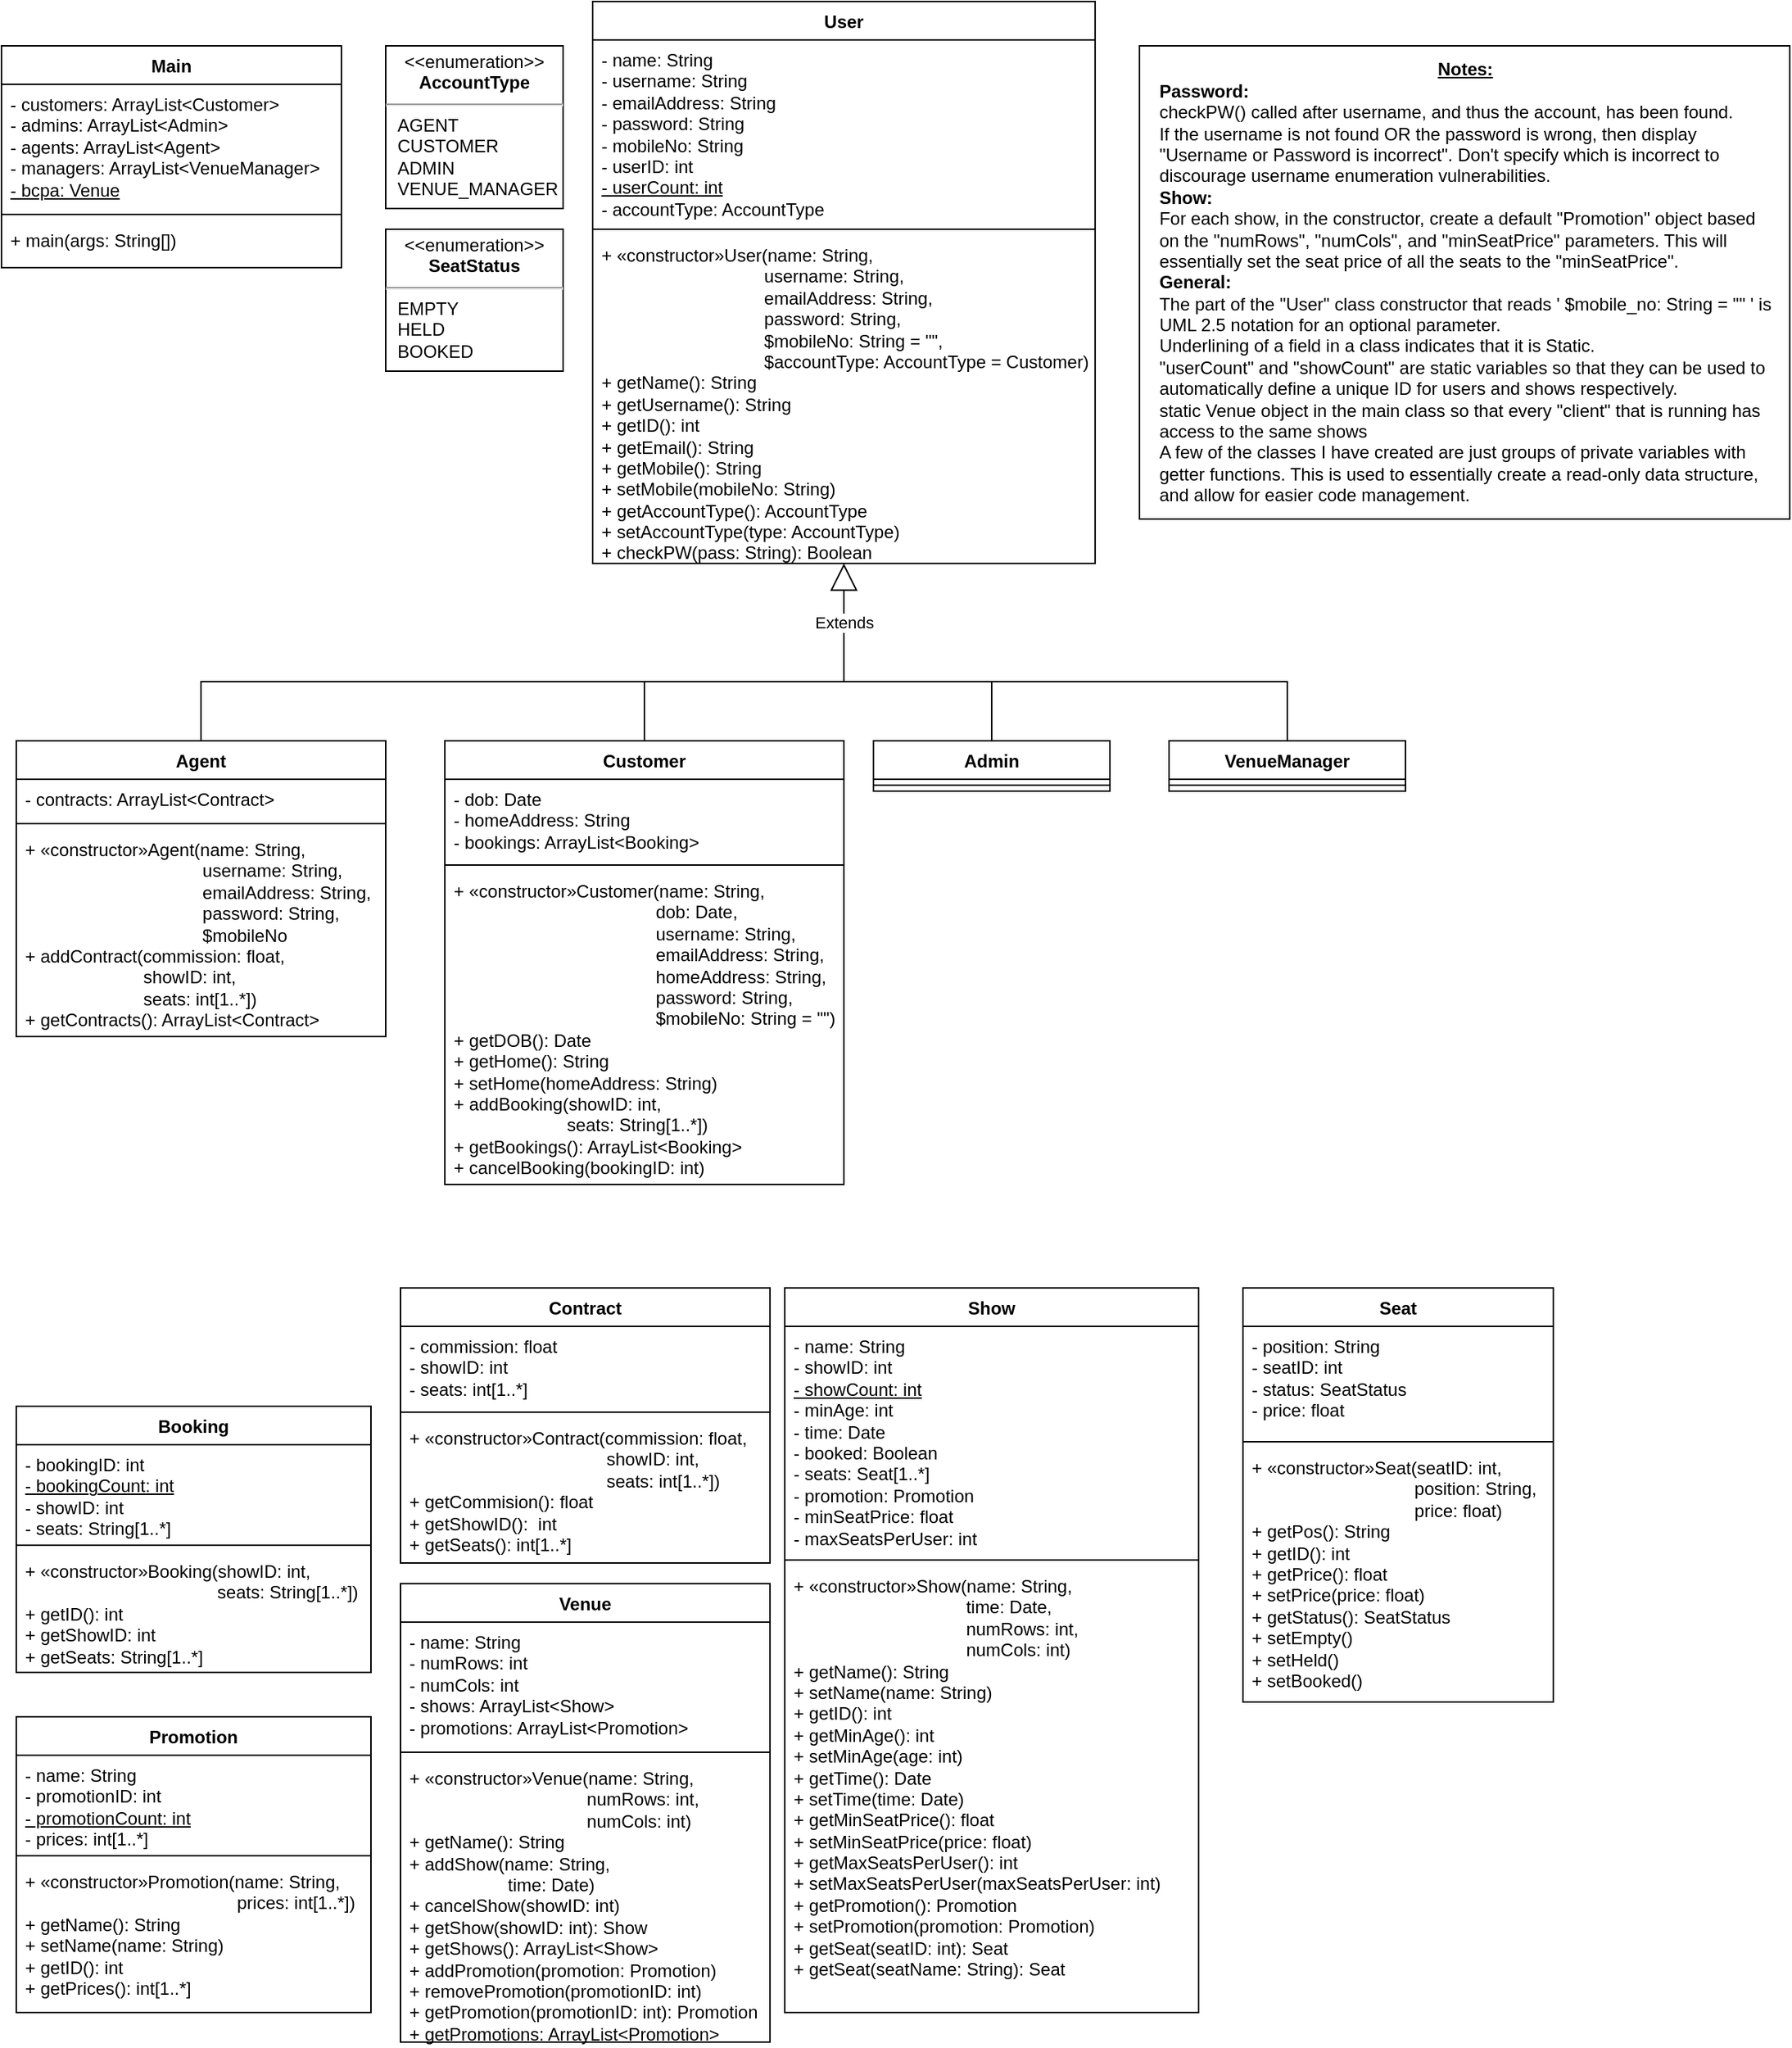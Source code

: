 <mxfile version="24.2.2" type="device">
  <diagram name="Page-1" id="vMG-8_f5SoHyk3n7x-Ue">
    <mxGraphModel dx="3331" dy="924" grid="1" gridSize="10" guides="1" tooltips="1" connect="1" arrows="1" fold="1" page="1" pageScale="1" pageWidth="1169" pageHeight="827" math="0" shadow="0">
      <root>
        <mxCell id="0" />
        <mxCell id="1" parent="0" />
        <mxCell id="TtqlCVlRjvVufwAcV8W3-7" style="edgeStyle=orthogonalEdgeStyle;rounded=0;orthogonalLoop=1;jettySize=auto;html=1;exitX=0.5;exitY=0;exitDx=0;exitDy=0;endArrow=none;endFill=0;" parent="1" source="IAuw8gK-_1GHtTVe6Ft0-46" edge="1">
          <mxGeometry relative="1" as="geometry">
            <mxPoint x="510" y="480" as="targetPoint" />
            <Array as="points">
              <mxPoint x="75" y="500" />
              <mxPoint x="510" y="500" />
            </Array>
          </mxGeometry>
        </mxCell>
        <mxCell id="IAuw8gK-_1GHtTVe6Ft0-46" value="Agent" style="swimlane;fontStyle=1;align=center;verticalAlign=top;childLayout=stackLayout;horizontal=1;startSize=26;horizontalStack=0;resizeParent=1;resizeParentMax=0;resizeLast=0;collapsible=1;marginBottom=0;whiteSpace=wrap;html=1;" parent="1" vertex="1">
          <mxGeometry x="-50" y="540" width="250" height="200" as="geometry" />
        </mxCell>
        <mxCell id="IAuw8gK-_1GHtTVe6Ft0-47" value="- contracts: ArrayList&amp;lt;Contract&amp;gt;" style="text;strokeColor=none;fillColor=none;align=left;verticalAlign=top;spacingLeft=4;spacingRight=4;overflow=hidden;rotatable=0;points=[[0,0.5],[1,0.5]];portConstraint=eastwest;whiteSpace=wrap;html=1;" parent="IAuw8gK-_1GHtTVe6Ft0-46" vertex="1">
          <mxGeometry y="26" width="250" height="26" as="geometry" />
        </mxCell>
        <mxCell id="IAuw8gK-_1GHtTVe6Ft0-48" value="" style="line;strokeWidth=1;fillColor=none;align=left;verticalAlign=middle;spacingTop=-1;spacingLeft=3;spacingRight=3;rotatable=0;labelPosition=right;points=[];portConstraint=eastwest;strokeColor=inherit;" parent="IAuw8gK-_1GHtTVe6Ft0-46" vertex="1">
          <mxGeometry y="52" width="250" height="8" as="geometry" />
        </mxCell>
        <mxCell id="IAuw8gK-_1GHtTVe6Ft0-49" value="&lt;div&gt;+&amp;nbsp;&lt;span style=&quot;text-align: center; text-wrap: nowrap; background-color: initial;&quot;&gt;«constructor»Agent(name: String,&lt;/span&gt;&lt;/div&gt;&lt;div&gt;&lt;span style=&quot;text-align: center; text-wrap: nowrap; background-color: initial;&quot;&gt;&lt;span style=&quot;white-space: pre;&quot;&gt;&#x9;&lt;/span&gt;&lt;span style=&quot;white-space: pre;&quot;&gt;&#x9;&lt;/span&gt;&lt;span style=&quot;white-space: pre;&quot;&gt;&#x9;&lt;/span&gt;&lt;span style=&quot;white-space: pre;&quot;&gt;&#x9;&lt;/span&gt;&amp;nbsp; &amp;nbsp; username: String,&lt;br&gt;&lt;/span&gt;&lt;/div&gt;&lt;div&gt;&lt;span style=&quot;white-space: pre;&quot;&gt;&#x9;&lt;/span&gt;&lt;span style=&quot;white-space: pre;&quot;&gt;&#x9;&lt;/span&gt;&lt;span style=&quot;white-space: pre;&quot;&gt;&#x9;&lt;/span&gt;&lt;span style=&quot;white-space: pre;&quot;&gt;&#x9;&lt;/span&gt;&amp;nbsp; &amp;nbsp; emailAddress: String,&lt;br&gt;&lt;/div&gt;&lt;div&gt;&lt;span style=&quot;white-space: pre;&quot;&gt;&#x9;&lt;/span&gt;&lt;span style=&quot;white-space: pre;&quot;&gt;&#x9;&lt;/span&gt;&lt;span style=&quot;white-space: pre;&quot;&gt;&#x9;&lt;/span&gt;&lt;span style=&quot;white-space: pre;&quot;&gt;&#x9;&lt;/span&gt;&amp;nbsp; &amp;nbsp; password: String,&lt;br&gt;&lt;/div&gt;&lt;div&gt;&lt;span style=&quot;white-space: pre;&quot;&gt;&#x9;&lt;/span&gt;&lt;span style=&quot;white-space: pre;&quot;&gt;&#x9;&lt;/span&gt;&lt;span style=&quot;white-space: pre;&quot;&gt;&#x9;&lt;/span&gt;&lt;span style=&quot;white-space: pre;&quot;&gt;&#x9;&lt;/span&gt;&amp;nbsp; &amp;nbsp; $mobileNo&lt;br&gt;&lt;/div&gt;+ addContract(commission: float,&lt;div&gt;&lt;span style=&quot;white-space: pre;&quot;&gt;&#x9;&lt;/span&gt;&lt;span style=&quot;white-space: pre;&quot;&gt;&#x9;&lt;/span&gt;&lt;span style=&quot;white-space: pre;&quot;&gt;&#x9;&lt;/span&gt;showID: int,&lt;/div&gt;&lt;div&gt;&lt;span style=&quot;white-space: pre;&quot;&gt;&#x9;&lt;/span&gt;&lt;span style=&quot;white-space: pre;&quot;&gt;&#x9;&lt;/span&gt;&lt;span style=&quot;white-space: pre;&quot;&gt;&#x9;&lt;/span&gt;seats: int[1..*])&lt;/div&gt;&lt;div&gt;+ getContracts(): ArrayList&amp;lt;Contract&amp;gt;&lt;/div&gt;" style="text;strokeColor=none;fillColor=none;align=left;verticalAlign=top;spacingLeft=4;spacingRight=4;overflow=hidden;rotatable=0;points=[[0,0.5],[1,0.5]];portConstraint=eastwest;whiteSpace=wrap;html=1;" parent="IAuw8gK-_1GHtTVe6Ft0-46" vertex="1">
          <mxGeometry y="60" width="250" height="140" as="geometry" />
        </mxCell>
        <mxCell id="IAuw8gK-_1GHtTVe6Ft0-50" value="User" style="swimlane;fontStyle=1;align=center;verticalAlign=top;childLayout=stackLayout;horizontal=1;startSize=26;horizontalStack=0;resizeParent=1;resizeParentMax=0;resizeLast=0;collapsible=1;marginBottom=0;whiteSpace=wrap;html=1;" parent="1" vertex="1">
          <mxGeometry x="340" y="40" width="340" height="380" as="geometry">
            <mxRectangle x="280" y="20" width="70" height="30" as="alternateBounds" />
          </mxGeometry>
        </mxCell>
        <mxCell id="IAuw8gK-_1GHtTVe6Ft0-51" value="&lt;div&gt;- name: String&lt;/div&gt;&lt;div&gt;&lt;span style=&quot;background-color: initial;&quot;&gt;- username: String&lt;/span&gt;&lt;br&gt;&lt;/div&gt;&lt;div&gt;- emailAddress: String&lt;/div&gt;&lt;div&gt;&lt;span style=&quot;background-color: initial;&quot;&gt;- password: String&lt;/span&gt;&lt;br&gt;&lt;/div&gt;&lt;div&gt;- mobileNo: String&lt;/div&gt;&lt;div&gt;- userID: int&lt;/div&gt;&lt;div&gt;&lt;u&gt;- userCount: int&lt;/u&gt;&lt;/div&gt;&lt;div&gt;- accountType: AccountType&lt;/div&gt;" style="text;strokeColor=none;fillColor=none;align=left;verticalAlign=top;spacingLeft=4;spacingRight=4;overflow=hidden;rotatable=0;points=[[0,0.5],[1,0.5]];portConstraint=eastwest;whiteSpace=wrap;html=1;" parent="IAuw8gK-_1GHtTVe6Ft0-50" vertex="1">
          <mxGeometry y="26" width="340" height="124" as="geometry" />
        </mxCell>
        <mxCell id="IAuw8gK-_1GHtTVe6Ft0-52" value="" style="line;strokeWidth=1;fillColor=none;align=left;verticalAlign=middle;spacingTop=-1;spacingLeft=3;spacingRight=3;rotatable=0;labelPosition=right;points=[];portConstraint=eastwest;strokeColor=inherit;" parent="IAuw8gK-_1GHtTVe6Ft0-50" vertex="1">
          <mxGeometry y="150" width="340" height="8" as="geometry" />
        </mxCell>
        <mxCell id="IAuw8gK-_1GHtTVe6Ft0-53" value="&lt;div&gt;&lt;span style=&quot;text-align: center; text-wrap: nowrap;&quot;&gt;+ «constructor»User(name: String,&lt;/span&gt;&lt;/div&gt;&lt;div&gt;&lt;span style=&quot;text-align: center; text-wrap: nowrap;&quot;&gt;&lt;span style=&quot;white-space: pre;&quot;&gt;&#x9;&lt;/span&gt;&lt;span style=&quot;white-space: pre;&quot;&gt;&#x9;&lt;/span&gt;&lt;span style=&quot;white-space: pre;&quot;&gt;&#x9;&lt;/span&gt;&lt;span style=&quot;white-space: pre;&quot;&gt;&#x9;&lt;/span&gt;&amp;nbsp;username: String,&amp;nbsp;&lt;/span&gt;&lt;/div&gt;&lt;div&gt;&lt;span style=&quot;text-align: center; text-wrap: nowrap;&quot;&gt;&lt;span style=&quot;white-space: pre;&quot;&gt;&#x9;&lt;/span&gt;&lt;span style=&quot;white-space: pre;&quot;&gt;&#x9;&lt;/span&gt;&lt;span style=&quot;white-space: pre;&quot;&gt;&#x9;&lt;/span&gt;&lt;span style=&quot;white-space: pre;&quot;&gt;&#x9;&lt;/span&gt;&amp;nbsp;emailAddress: String,&amp;nbsp;&lt;/span&gt;&lt;/div&gt;&lt;div&gt;&lt;span style=&quot;text-align: center; text-wrap: nowrap;&quot;&gt;&lt;span style=&quot;white-space: pre;&quot;&gt;&#x9;&lt;/span&gt;&lt;span style=&quot;white-space: pre;&quot;&gt;&#x9;&lt;/span&gt;&lt;span style=&quot;white-space: pre;&quot;&gt;&#x9;&lt;/span&gt;&lt;span style=&quot;white-space: pre;&quot;&gt;&#x9;&lt;/span&gt;&amp;nbsp;password: String,&amp;nbsp;&lt;/span&gt;&lt;/div&gt;&lt;div&gt;&lt;span style=&quot;text-align: center; text-wrap: nowrap;&quot;&gt;&lt;span style=&quot;white-space: pre;&quot;&gt;&#x9;&lt;/span&gt;&lt;span style=&quot;white-space: pre;&quot;&gt;&#x9;&lt;/span&gt;&lt;span style=&quot;white-space: pre;&quot;&gt;&#x9;&lt;/span&gt;&lt;span style=&quot;white-space: pre;&quot;&gt;&#x9;&lt;/span&gt;&amp;nbsp;$mobileNo: String = &quot;&quot;,&lt;/span&gt;&lt;/div&gt;&lt;div&gt;&lt;span style=&quot;text-align: center; text-wrap: nowrap;&quot;&gt;&lt;span style=&quot;white-space: pre;&quot;&gt;&#x9;&lt;/span&gt;&lt;span style=&quot;white-space: pre;&quot;&gt;&#x9;&lt;/span&gt;&lt;span style=&quot;white-space: pre;&quot;&gt;&#x9;&lt;/span&gt;&lt;span style=&quot;white-space: pre;&quot;&gt;&#x9;&lt;/span&gt;&amp;nbsp;$accountType: AccountType = Customer)&lt;/span&gt;&lt;br&gt;&lt;/div&gt;&lt;div&gt;+ getName(): String&lt;/div&gt;+ getUsername(): String&lt;div&gt;+ getID(): int&lt;/div&gt;&lt;div&gt;+ getEmail(): String&lt;/div&gt;&lt;div&gt;+ getMobile(): String&lt;/div&gt;&lt;div&gt;+ setMobile(mobileNo: String)&lt;/div&gt;&lt;div&gt;+ getAccountType(): AccountType&lt;/div&gt;&lt;div&gt;+ setAccountType(type: AccountType)&lt;/div&gt;&lt;div&gt;+ checkPW(pass: String): Boolean&lt;/div&gt;" style="text;strokeColor=none;fillColor=none;align=left;verticalAlign=top;spacingLeft=4;spacingRight=4;overflow=hidden;rotatable=0;points=[[0,0.5],[1,0.5]];portConstraint=eastwest;whiteSpace=wrap;html=1;" parent="IAuw8gK-_1GHtTVe6Ft0-50" vertex="1">
          <mxGeometry y="158" width="340" height="222" as="geometry" />
        </mxCell>
        <mxCell id="TtqlCVlRjvVufwAcV8W3-8" style="edgeStyle=orthogonalEdgeStyle;rounded=0;orthogonalLoop=1;jettySize=auto;html=1;endArrow=none;endFill=0;exitX=0.5;exitY=0;exitDx=0;exitDy=0;" parent="1" source="IAuw8gK-_1GHtTVe6Ft0-54" edge="1">
          <mxGeometry relative="1" as="geometry">
            <mxPoint x="510" y="480" as="targetPoint" />
            <mxPoint x="410.034" y="530" as="sourcePoint" />
            <Array as="points">
              <mxPoint x="375" y="500" />
              <mxPoint x="510" y="500" />
            </Array>
          </mxGeometry>
        </mxCell>
        <mxCell id="IAuw8gK-_1GHtTVe6Ft0-54" value="Customer" style="swimlane;fontStyle=1;align=center;verticalAlign=top;childLayout=stackLayout;horizontal=1;startSize=26;horizontalStack=0;resizeParent=1;resizeParentMax=0;resizeLast=0;collapsible=1;marginBottom=0;whiteSpace=wrap;html=1;" parent="1" vertex="1">
          <mxGeometry x="240" y="540" width="270" height="300" as="geometry" />
        </mxCell>
        <mxCell id="IAuw8gK-_1GHtTVe6Ft0-55" value="&lt;div&gt;- dob: Date&lt;/div&gt;&lt;div&gt;&lt;div&gt;- homeAddress: String&lt;/div&gt;&lt;/div&gt;&lt;div&gt;- bookings: ArrayList&amp;lt;Booking&amp;gt;&lt;/div&gt;" style="text;strokeColor=none;fillColor=none;align=left;verticalAlign=top;spacingLeft=4;spacingRight=4;overflow=hidden;rotatable=0;points=[[0,0.5],[1,0.5]];portConstraint=eastwest;whiteSpace=wrap;html=1;" parent="IAuw8gK-_1GHtTVe6Ft0-54" vertex="1">
          <mxGeometry y="26" width="270" height="54" as="geometry" />
        </mxCell>
        <mxCell id="IAuw8gK-_1GHtTVe6Ft0-56" value="" style="line;strokeWidth=1;fillColor=none;align=left;verticalAlign=middle;spacingTop=-1;spacingLeft=3;spacingRight=3;rotatable=0;labelPosition=right;points=[];portConstraint=eastwest;strokeColor=inherit;" parent="IAuw8gK-_1GHtTVe6Ft0-54" vertex="1">
          <mxGeometry y="80" width="270" height="8" as="geometry" />
        </mxCell>
        <mxCell id="IAuw8gK-_1GHtTVe6Ft0-57" value="&lt;div&gt;&lt;span style=&quot;text-align: center; text-wrap: nowrap;&quot;&gt;+ «constructor»Customer(name: String,&amp;nbsp;&lt;/span&gt;&lt;/div&gt;&lt;div&gt;&lt;span style=&quot;text-align: center; text-wrap: nowrap;&quot;&gt;&lt;span style=&quot;white-space-collapse: preserve;&quot;&gt;&#x9;&lt;/span&gt;&lt;span style=&quot;white-space-collapse: preserve;&quot;&gt;&#x9;&lt;/span&gt;&lt;span style=&quot;white-space-collapse: preserve;&quot;&gt;&#x9;&lt;/span&gt;&lt;span style=&quot;white-space-collapse: preserve;&quot;&gt;&#x9;&lt;/span&gt;&amp;nbsp;&lt;span style=&quot;white-space: pre;&quot;&gt;&#x9;&lt;/span&gt;&amp;nbsp;dob: Date,&amp;nbsp;&lt;/span&gt;&lt;/div&gt;&lt;div&gt;&lt;span style=&quot;text-align: center; text-wrap: nowrap;&quot;&gt;&lt;span style=&quot;white-space-collapse: preserve;&quot;&gt;&#x9;&lt;/span&gt;&lt;span style=&quot;white-space-collapse: preserve;&quot;&gt;&#x9;&lt;/span&gt;&lt;span style=&quot;white-space-collapse: preserve;&quot;&gt;&#x9;&lt;/span&gt;&lt;span style=&quot;white-space-collapse: preserve;&quot;&gt;&#x9;&lt;/span&gt;&amp;nbsp;&lt;span style=&quot;white-space: pre;&quot;&gt;&#x9;&lt;/span&gt;&amp;nbsp;username: String,&amp;nbsp;&lt;/span&gt;&lt;/div&gt;&lt;div&gt;&lt;span style=&quot;text-align: center; text-wrap: nowrap;&quot;&gt;&lt;span style=&quot;white-space-collapse: preserve;&quot;&gt;&#x9;&lt;/span&gt;&lt;span style=&quot;white-space-collapse: preserve;&quot;&gt;&#x9;&lt;/span&gt;&lt;span style=&quot;white-space-collapse: preserve;&quot;&gt;&#x9;&lt;/span&gt;&lt;span style=&quot;white-space-collapse: preserve;&quot;&gt;&#x9;&lt;/span&gt;&amp;nbsp;&lt;span style=&quot;white-space: pre;&quot;&gt;&#x9;&lt;/span&gt;&amp;nbsp;emailAddress: String,&amp;nbsp;&lt;/span&gt;&lt;/div&gt;&lt;div&gt;&lt;span style=&quot;text-align: center; text-wrap: nowrap;&quot;&gt;&lt;span style=&quot;white-space: pre;&quot;&gt;&#x9;&lt;/span&gt;&lt;span style=&quot;white-space: pre;&quot;&gt;&#x9;&lt;/span&gt;&lt;span style=&quot;white-space: pre;&quot;&gt;&#x9;&lt;/span&gt;&lt;span style=&quot;white-space: pre;&quot;&gt;&#x9;&lt;/span&gt;&amp;nbsp;&lt;span style=&quot;white-space: pre;&quot;&gt;&#x9;&lt;/span&gt;&amp;nbsp;homeAddress: String,&lt;br&gt;&lt;/span&gt;&lt;/div&gt;&lt;div&gt;&lt;span style=&quot;text-align: center; text-wrap: nowrap;&quot;&gt;&lt;span style=&quot;white-space-collapse: preserve;&quot;&gt;&#x9;&lt;/span&gt;&lt;span style=&quot;white-space-collapse: preserve;&quot;&gt;&#x9;&lt;/span&gt;&lt;span style=&quot;white-space-collapse: preserve;&quot;&gt;&#x9;&lt;/span&gt;&lt;span style=&quot;white-space-collapse: preserve;&quot;&gt;&#x9;&lt;/span&gt;&amp;nbsp;&lt;span style=&quot;white-space: pre;&quot;&gt;&#x9;&lt;/span&gt;&amp;nbsp;password: String,&amp;nbsp;&lt;/span&gt;&lt;/div&gt;&lt;div&gt;&lt;span style=&quot;text-align: center; text-wrap: nowrap;&quot;&gt;&lt;span style=&quot;white-space-collapse: preserve;&quot;&gt;&#x9;&lt;/span&gt;&lt;span style=&quot;white-space-collapse: preserve;&quot;&gt;&#x9;&lt;/span&gt;&lt;span style=&quot;white-space-collapse: preserve;&quot;&gt;&#x9;&lt;/span&gt;&lt;span style=&quot;white-space-collapse: preserve;&quot;&gt;&#x9;&lt;/span&gt;&amp;nbsp;&lt;span style=&quot;white-space: pre;&quot;&gt;&#x9;&lt;/span&gt;&amp;nbsp;$mobileNo: String = &quot;&quot;)&lt;/span&gt;&lt;/div&gt;&lt;div&gt;+ getDOB(): Date&lt;span style=&quot;text-align: center; text-wrap: nowrap;&quot;&gt;&lt;br&gt;&lt;/span&gt;&lt;/div&gt;&lt;div&gt;+ getHome(): String&lt;/div&gt;&lt;div&gt;+ setHome(homeAddress: String)&lt;/div&gt;&lt;div&gt;+ addBooking(showID: int,&lt;/div&gt;&lt;div&gt;&lt;span style=&quot;white-space: pre;&quot;&gt;&#x9;&lt;/span&gt;&lt;span style=&quot;white-space: pre;&quot;&gt;&#x9;&lt;/span&gt;&amp;nbsp; &amp;nbsp; &amp;nbsp; &amp;nbsp;seats: String[1..*])&lt;/div&gt;&lt;div&gt;+ getBookings(): ArrayList&amp;lt;Booking&amp;gt;&lt;/div&gt;&lt;div&gt;+ cancelBooking(bookingID: int)&lt;/div&gt;" style="text;strokeColor=none;fillColor=none;align=left;verticalAlign=top;spacingLeft=4;spacingRight=4;overflow=hidden;rotatable=0;points=[[0,0.5],[1,0.5]];portConstraint=eastwest;whiteSpace=wrap;html=1;" parent="IAuw8gK-_1GHtTVe6Ft0-54" vertex="1">
          <mxGeometry y="88" width="270" height="212" as="geometry" />
        </mxCell>
        <mxCell id="IAuw8gK-_1GHtTVe6Ft0-58" value="Admin" style="swimlane;fontStyle=1;align=center;verticalAlign=top;childLayout=stackLayout;horizontal=1;startSize=26;horizontalStack=0;resizeParent=1;resizeParentMax=0;resizeLast=0;collapsible=1;marginBottom=0;whiteSpace=wrap;html=1;" parent="1" vertex="1">
          <mxGeometry x="530" y="540" width="160" height="34" as="geometry" />
        </mxCell>
        <mxCell id="IAuw8gK-_1GHtTVe6Ft0-60" value="" style="line;strokeWidth=1;fillColor=none;align=left;verticalAlign=middle;spacingTop=-1;spacingLeft=3;spacingRight=3;rotatable=0;labelPosition=right;points=[];portConstraint=eastwest;strokeColor=inherit;" parent="IAuw8gK-_1GHtTVe6Ft0-58" vertex="1">
          <mxGeometry y="26" width="160" height="8" as="geometry" />
        </mxCell>
        <mxCell id="IAuw8gK-_1GHtTVe6Ft0-66" value="Seat" style="swimlane;fontStyle=1;align=center;verticalAlign=top;childLayout=stackLayout;horizontal=1;startSize=26;horizontalStack=0;resizeParent=1;resizeParentMax=0;resizeLast=0;collapsible=1;marginBottom=0;whiteSpace=wrap;html=1;" parent="1" vertex="1">
          <mxGeometry x="780" y="910" width="210" height="280" as="geometry" />
        </mxCell>
        <mxCell id="IAuw8gK-_1GHtTVe6Ft0-67" value="- position: String&lt;div&gt;- seatID: int&lt;br&gt;&lt;div&gt;- status: SeatStatus&lt;/div&gt;&lt;div&gt;- price: float&lt;/div&gt;&lt;/div&gt;" style="text;strokeColor=none;fillColor=none;align=left;verticalAlign=top;spacingLeft=4;spacingRight=4;overflow=hidden;rotatable=0;points=[[0,0.5],[1,0.5]];portConstraint=eastwest;whiteSpace=wrap;html=1;" parent="IAuw8gK-_1GHtTVe6Ft0-66" vertex="1">
          <mxGeometry y="26" width="210" height="74" as="geometry" />
        </mxCell>
        <mxCell id="IAuw8gK-_1GHtTVe6Ft0-68" value="" style="line;strokeWidth=1;fillColor=none;align=left;verticalAlign=middle;spacingTop=-1;spacingLeft=3;spacingRight=3;rotatable=0;labelPosition=right;points=[];portConstraint=eastwest;strokeColor=inherit;" parent="IAuw8gK-_1GHtTVe6Ft0-66" vertex="1">
          <mxGeometry y="100" width="210" height="8" as="geometry" />
        </mxCell>
        <mxCell id="IAuw8gK-_1GHtTVe6Ft0-69" value="&lt;div&gt;+&amp;nbsp;&lt;span style=&quot;text-align: center; text-wrap: nowrap; background-color: initial;&quot;&gt;«constructor»Seat(seatID: int,&lt;/span&gt;&lt;/div&gt;&lt;div&gt;&lt;span style=&quot;text-align: center; text-wrap: nowrap; background-color: initial;&quot;&gt;&lt;span style=&quot;white-space: pre;&quot;&gt;&#x9;&lt;/span&gt;&lt;span style=&quot;white-space: pre;&quot;&gt;&#x9;&lt;/span&gt;&lt;span style=&quot;white-space: pre;&quot;&gt;&#x9;&lt;/span&gt;&lt;span style=&quot;white-space: pre;&quot;&gt;&#x9;&lt;/span&gt;&amp;nbsp;position: String,&lt;/span&gt;&lt;/div&gt;&lt;div&gt;&lt;span style=&quot;text-align: center; text-wrap: nowrap; background-color: initial;&quot;&gt;&lt;span style=&quot;white-space: pre;&quot;&gt;&#x9;&lt;/span&gt;&lt;span style=&quot;white-space: pre;&quot;&gt;&#x9;&lt;/span&gt;&lt;span style=&quot;white-space: pre;&quot;&gt;&#x9;&lt;/span&gt;&lt;span style=&quot;white-space: pre;&quot;&gt;&#x9;&lt;/span&gt;&amp;nbsp;price: float)&lt;br&gt;&lt;/span&gt;&lt;/div&gt;&lt;div&gt;+ getPos(): String&lt;/div&gt;&lt;div&gt;+ getID(): int&lt;/div&gt;+ getPrice(): float&lt;div&gt;+ setPrice(price: float)&lt;/div&gt;&lt;div&gt;+ getStatus(): SeatStatus&lt;/div&gt;&lt;div&gt;&lt;span style=&quot;background-color: initial;&quot;&gt;+ setEmpty()&lt;/span&gt;&lt;/div&gt;&lt;div&gt;+ setHeld()&lt;/div&gt;&lt;div&gt;+ setBooked()&lt;br&gt;&lt;/div&gt;" style="text;strokeColor=none;fillColor=none;align=left;verticalAlign=top;spacingLeft=4;spacingRight=4;overflow=hidden;rotatable=0;points=[[0,0.5],[1,0.5]];portConstraint=eastwest;whiteSpace=wrap;html=1;" parent="IAuw8gK-_1GHtTVe6Ft0-66" vertex="1">
          <mxGeometry y="108" width="210" height="172" as="geometry" />
        </mxCell>
        <mxCell id="IAuw8gK-_1GHtTVe6Ft0-75" value="Show" style="swimlane;fontStyle=1;align=center;verticalAlign=top;childLayout=stackLayout;horizontal=1;startSize=26;horizontalStack=0;resizeParent=1;resizeParentMax=0;resizeLast=0;collapsible=1;marginBottom=0;whiteSpace=wrap;html=1;" parent="1" vertex="1">
          <mxGeometry x="470" y="910" width="280" height="490" as="geometry">
            <mxRectangle x="840" y="370" width="70" height="30" as="alternateBounds" />
          </mxGeometry>
        </mxCell>
        <mxCell id="IAuw8gK-_1GHtTVe6Ft0-76" value="&lt;div&gt;&lt;span style=&quot;background-color: initial;&quot;&gt;- name: String&lt;/span&gt;&lt;/div&gt;&lt;div&gt;&lt;span style=&quot;background-color: initial;&quot;&gt;- showID: int&lt;/span&gt;&lt;/div&gt;&lt;div&gt;&lt;span style=&quot;background-color: initial;&quot;&gt;&lt;u&gt;- showCount: int&lt;/u&gt;&lt;/span&gt;&lt;/div&gt;&lt;div&gt;&lt;span style=&quot;background-color: initial;&quot;&gt;- minAge: int&lt;/span&gt;&lt;/div&gt;&lt;span style=&quot;background-color: initial;&quot;&gt;- time: Date&lt;/span&gt;&lt;div&gt;- booked: Boolean&lt;/div&gt;&lt;div&gt;- seats: Seat[1..*]&lt;/div&gt;&lt;div&gt;- promotion: Promotion&lt;/div&gt;&lt;div&gt;- minSeatPrice: float&lt;/div&gt;&lt;div&gt;- maxSeatsPerUser: int&lt;/div&gt;" style="text;strokeColor=none;fillColor=none;align=left;verticalAlign=top;spacingLeft=4;spacingRight=4;overflow=hidden;rotatable=0;points=[[0,0.5],[1,0.5]];portConstraint=eastwest;whiteSpace=wrap;html=1;" parent="IAuw8gK-_1GHtTVe6Ft0-75" vertex="1">
          <mxGeometry y="26" width="280" height="154" as="geometry" />
        </mxCell>
        <mxCell id="IAuw8gK-_1GHtTVe6Ft0-77" value="" style="line;strokeWidth=1;fillColor=none;align=left;verticalAlign=middle;spacingTop=-1;spacingLeft=3;spacingRight=3;rotatable=0;labelPosition=right;points=[];portConstraint=eastwest;strokeColor=inherit;" parent="IAuw8gK-_1GHtTVe6Ft0-75" vertex="1">
          <mxGeometry y="180" width="280" height="8" as="geometry" />
        </mxCell>
        <mxCell id="IAuw8gK-_1GHtTVe6Ft0-78" value="+&amp;nbsp;&lt;span style=&quot;text-align: center; text-wrap: nowrap;&quot;&gt;«constructor»Show(name: String,&lt;/span&gt;&lt;div&gt;&lt;span style=&quot;text-align: center; text-wrap: nowrap;&quot;&gt;&lt;span style=&quot;white-space: pre;&quot;&gt;&#x9;&lt;/span&gt;&lt;span style=&quot;white-space: pre;&quot;&gt;&#x9;&lt;/span&gt;&lt;span style=&quot;white-space: pre;&quot;&gt;&#x9;&lt;/span&gt;&lt;span style=&quot;white-space: pre;&quot;&gt;&#x9;&lt;/span&gt;&amp;nbsp; &amp;nbsp;time: Date,&lt;/span&gt;&lt;/div&gt;&lt;div&gt;&lt;span style=&quot;text-align: center; text-wrap: nowrap;&quot;&gt;&lt;span style=&quot;white-space: pre;&quot;&gt;&#x9;&lt;/span&gt;&lt;span style=&quot;white-space: pre;&quot;&gt;&#x9;&lt;/span&gt;&lt;span style=&quot;white-space: pre;&quot;&gt;&#x9;&lt;/span&gt;&lt;span style=&quot;white-space: pre;&quot;&gt;&#x9;&lt;/span&gt;&amp;nbsp; &amp;nbsp;numRows: int,&lt;br&gt;&lt;/span&gt;&lt;/div&gt;&lt;div&gt;&lt;span style=&quot;text-align: center; text-wrap: nowrap;&quot;&gt;&lt;span style=&quot;white-space: pre;&quot;&gt;&#x9;&lt;/span&gt;&lt;span style=&quot;white-space: pre;&quot;&gt;&#x9;&lt;/span&gt;&lt;span style=&quot;white-space: pre;&quot;&gt;&#x9;&lt;/span&gt;&lt;span style=&quot;white-space: pre;&quot;&gt;&#x9;&lt;/span&gt;&amp;nbsp; &amp;nbsp;numCols: int&lt;/span&gt;&lt;span style=&quot;text-align: center; text-wrap: nowrap; background-color: initial;&quot;&gt;)&lt;/span&gt;&lt;/div&gt;&lt;div&gt;&lt;span style=&quot;text-align: center; text-wrap: nowrap;&quot;&gt;+ getName(): String&lt;/span&gt;&lt;/div&gt;&lt;div&gt;&lt;span style=&quot;text-align: center; text-wrap: nowrap;&quot;&gt;+ setName(name: String)&lt;/span&gt;&lt;/div&gt;&lt;div&gt;&lt;span style=&quot;text-align: center; text-wrap: nowrap;&quot;&gt;+ getID(): int&lt;/span&gt;&lt;/div&gt;&lt;div&gt;&lt;span style=&quot;text-align: center; text-wrap: nowrap;&quot;&gt;+ getMinAge(): int&lt;/span&gt;&lt;/div&gt;&lt;div&gt;&lt;span style=&quot;text-align: center; text-wrap: nowrap;&quot;&gt;+ setMinAge(age: int)&lt;/span&gt;&lt;/div&gt;&lt;div&gt;&lt;span style=&quot;text-align: center; text-wrap: nowrap;&quot;&gt;+ getTime(): Date&lt;/span&gt;&lt;/div&gt;&lt;div&gt;&lt;span style=&quot;text-align: center; text-wrap: nowrap;&quot;&gt;+ setTime(time: Date)&lt;/span&gt;&lt;/div&gt;&lt;div&gt;&lt;span style=&quot;text-align: center; text-wrap: nowrap;&quot;&gt;+ getMinSeatPrice(): float&lt;/span&gt;&lt;/div&gt;&lt;div&gt;&lt;span style=&quot;text-align: center; text-wrap: nowrap;&quot;&gt;+ setMinSeatPrice(price: float)&lt;/span&gt;&lt;/div&gt;&lt;div&gt;&lt;span style=&quot;text-align: center; text-wrap: nowrap;&quot;&gt;+ getMaxSeatsPerUser(): int&lt;/span&gt;&lt;/div&gt;&lt;div&gt;&lt;span style=&quot;text-align: center; text-wrap: nowrap;&quot;&gt;+ setMaxSeatsPerUser(maxSeatsPerUser: int)&lt;/span&gt;&lt;/div&gt;&lt;div&gt;&lt;span style=&quot;text-align: center; text-wrap: nowrap;&quot;&gt;+ getPromotion(): Promotion&lt;/span&gt;&lt;/div&gt;&lt;div&gt;&lt;span style=&quot;text-align: center; text-wrap: nowrap;&quot;&gt;+ setPromotion(promotion: Promotion)&lt;/span&gt;&lt;/div&gt;&lt;div&gt;&lt;span style=&quot;text-align: center; text-wrap: nowrap;&quot;&gt;+ getSeat(seatID: int): Seat&lt;/span&gt;&lt;/div&gt;&lt;div&gt;&lt;span style=&quot;text-align: center; text-wrap: nowrap;&quot;&gt;+ getSeat(seatName: String): Seat&lt;/span&gt;&lt;/div&gt;" style="text;strokeColor=none;fillColor=none;align=left;verticalAlign=top;spacingLeft=4;spacingRight=4;overflow=hidden;rotatable=0;points=[[0,0.5],[1,0.5]];portConstraint=eastwest;whiteSpace=wrap;html=1;" parent="IAuw8gK-_1GHtTVe6Ft0-75" vertex="1">
          <mxGeometry y="188" width="280" height="302" as="geometry" />
        </mxCell>
        <mxCell id="TtqlCVlRjvVufwAcV8W3-1" value="&amp;nbsp;Extends&amp;nbsp;" style="endArrow=block;endSize=16;endFill=0;html=1;rounded=0;entryX=0.5;entryY=1;entryDx=0;entryDy=0;exitX=0.5;exitY=0;exitDx=0;exitDy=0;" parent="1" source="IAuw8gK-_1GHtTVe6Ft0-58" target="IAuw8gK-_1GHtTVe6Ft0-50" edge="1">
          <mxGeometry x="0.636" width="160" relative="1" as="geometry">
            <mxPoint x="720" y="390" as="sourcePoint" />
            <mxPoint x="920" y="444" as="targetPoint" />
            <Array as="points">
              <mxPoint x="610" y="500" />
              <mxPoint x="510" y="500" />
            </Array>
            <mxPoint as="offset" />
          </mxGeometry>
        </mxCell>
        <mxCell id="TtqlCVlRjvVufwAcV8W3-18" style="edgeStyle=orthogonalEdgeStyle;rounded=0;orthogonalLoop=1;jettySize=auto;html=1;endArrow=none;endFill=0;entryX=0.5;entryY=0;entryDx=0;entryDy=0;" parent="1" source="TtqlCVlRjvVufwAcV8W3-14" target="IAuw8gK-_1GHtTVe6Ft0-58" edge="1">
          <mxGeometry relative="1" as="geometry">
            <mxPoint x="610" y="500" as="targetPoint" />
            <Array as="points">
              <mxPoint x="810" y="500" />
              <mxPoint x="610" y="500" />
            </Array>
          </mxGeometry>
        </mxCell>
        <mxCell id="TtqlCVlRjvVufwAcV8W3-14" value="VenueManager" style="swimlane;fontStyle=1;align=center;verticalAlign=top;childLayout=stackLayout;horizontal=1;startSize=26;horizontalStack=0;resizeParent=1;resizeParentMax=0;resizeLast=0;collapsible=1;marginBottom=0;whiteSpace=wrap;html=1;" parent="1" vertex="1">
          <mxGeometry x="730" y="540" width="160" height="34" as="geometry" />
        </mxCell>
        <mxCell id="TtqlCVlRjvVufwAcV8W3-16" value="" style="line;strokeWidth=1;fillColor=none;align=left;verticalAlign=middle;spacingTop=-1;spacingLeft=3;spacingRight=3;rotatable=0;labelPosition=right;points=[];portConstraint=eastwest;strokeColor=inherit;" parent="TtqlCVlRjvVufwAcV8W3-14" vertex="1">
          <mxGeometry y="26" width="160" height="8" as="geometry" />
        </mxCell>
        <mxCell id="TtqlCVlRjvVufwAcV8W3-20" value="&lt;div&gt;&lt;b&gt;&lt;u&gt;Notes:&lt;/u&gt;&lt;/b&gt;&lt;/div&gt;&lt;div style=&quot;text-align: left;&quot;&gt;&lt;b&gt;Password:&lt;/b&gt;&lt;/div&gt;&lt;div style=&quot;text-align: left;&quot;&gt;&lt;span style=&quot;background-color: initial;&quot;&gt;checkPW() called after username, and thus the account, has been found.&lt;/span&gt;&lt;/div&gt;&lt;div style=&quot;text-align: left;&quot;&gt;&lt;span style=&quot;background-color: initial;&quot;&gt;If the username is not found OR the password is wrong, then display&amp;nbsp;&lt;/span&gt;&lt;/div&gt;&lt;div style=&quot;text-align: left;&quot;&gt;&lt;span style=&quot;background-color: initial;&quot;&gt;&quot;Username or Password is incorrect&quot;. Don&#39;t specify which is incorrect to&amp;nbsp;&lt;/span&gt;&lt;/div&gt;&lt;div style=&quot;text-align: left;&quot;&gt;&lt;span style=&quot;background-color: initial;&quot;&gt;discourage username enumeration vulnerabilities.&lt;/span&gt;&lt;/div&gt;&lt;div style=&quot;text-align: left;&quot;&gt;&lt;span style=&quot;background-color: initial;&quot;&gt;&lt;b&gt;Show:&lt;/b&gt;&lt;/span&gt;&lt;/div&gt;&lt;div style=&quot;text-align: left;&quot;&gt;&lt;span style=&quot;background-color: initial;&quot;&gt;For each show, in the constructor, create a default &quot;Promotion&quot; object based&amp;nbsp;&lt;/span&gt;&lt;/div&gt;&lt;div style=&quot;text-align: left;&quot;&gt;&lt;span style=&quot;background-color: initial;&quot;&gt;on the &quot;numRows&quot;, &quot;numCols&quot;, and &quot;minSeatPrice&quot; parameters. This will&lt;/span&gt;&lt;/div&gt;&lt;div style=&quot;text-align: left;&quot;&gt;&lt;span style=&quot;background-color: initial;&quot;&gt;essentially set the seat price of all the seats to the &quot;minSeatPrice&quot;.&lt;/span&gt;&lt;/div&gt;&lt;div style=&quot;text-align: left;&quot;&gt;&lt;b&gt;General:&lt;/b&gt;&lt;/div&gt;&lt;div style=&quot;text-align: left;&quot;&gt;The part of the &quot;User&quot; class constructor that reads &#39; $mobile_no: String = &quot;&quot; &#39; is&lt;/div&gt;&lt;div style=&quot;text-align: left;&quot;&gt;UML 2.5 notation for an optional parameter.&lt;/div&gt;&lt;div style=&quot;text-align: left;&quot;&gt;Underlining of a field in a class indicates that it is Static.&lt;/div&gt;&lt;div style=&quot;text-align: left;&quot;&gt;&quot;userCount&quot; and &quot;showCount&quot; are static variables so that they can be used to&lt;/div&gt;&lt;div style=&quot;text-align: left;&quot;&gt;automatically define a unique ID for users and shows respectively.&lt;/div&gt;&lt;div style=&quot;text-align: left;&quot;&gt;static Venue object in the main class so that every &quot;client&quot; that is running has&amp;nbsp;&lt;/div&gt;&lt;div style=&quot;text-align: left;&quot;&gt;access to the same shows&lt;/div&gt;&lt;div style=&quot;text-align: left;&quot;&gt;A few of the classes I have created are just groups of private variables with&amp;nbsp;&lt;/div&gt;&lt;div style=&quot;text-align: left;&quot;&gt;getter functions. This is used to essentially create a read-only data structure,&lt;/div&gt;&lt;div style=&quot;text-align: left;&quot;&gt;and allow for easier code management.&lt;/div&gt;" style="text;html=1;align=center;verticalAlign=middle;resizable=0;points=[];autosize=1;strokeColor=default;fillColor=none;" parent="1" vertex="1">
          <mxGeometry x="710" y="70" width="440" height="320" as="geometry" />
        </mxCell>
        <mxCell id="kg_GK3T-R8OmjYVuk-gZ-3" value="Contract" style="swimlane;fontStyle=1;align=center;verticalAlign=top;childLayout=stackLayout;horizontal=1;startSize=26;horizontalStack=0;resizeParent=1;resizeParentMax=0;resizeLast=0;collapsible=1;marginBottom=0;whiteSpace=wrap;html=1;" parent="1" vertex="1">
          <mxGeometry x="210" y="910" width="250" height="186" as="geometry" />
        </mxCell>
        <mxCell id="kg_GK3T-R8OmjYVuk-gZ-4" value="- commission: float&lt;div&gt;- showID: int&lt;/div&gt;&lt;div&gt;- seats: int[1..*]&lt;/div&gt;" style="text;strokeColor=none;fillColor=none;align=left;verticalAlign=top;spacingLeft=4;spacingRight=4;overflow=hidden;rotatable=0;points=[[0,0.5],[1,0.5]];portConstraint=eastwest;whiteSpace=wrap;html=1;" parent="kg_GK3T-R8OmjYVuk-gZ-3" vertex="1">
          <mxGeometry y="26" width="250" height="54" as="geometry" />
        </mxCell>
        <mxCell id="kg_GK3T-R8OmjYVuk-gZ-5" value="" style="line;strokeWidth=1;fillColor=none;align=left;verticalAlign=middle;spacingTop=-1;spacingLeft=3;spacingRight=3;rotatable=0;labelPosition=right;points=[];portConstraint=eastwest;strokeColor=inherit;" parent="kg_GK3T-R8OmjYVuk-gZ-3" vertex="1">
          <mxGeometry y="80" width="250" height="8" as="geometry" />
        </mxCell>
        <mxCell id="kg_GK3T-R8OmjYVuk-gZ-6" value="+&amp;nbsp;&lt;span style=&quot;text-align: center; text-wrap: nowrap;&quot;&gt;«constructor»Contract(commission: float,&lt;/span&gt;&lt;div&gt;&lt;span style=&quot;text-align: center; text-wrap: nowrap;&quot;&gt;&lt;span style=&quot;white-space: pre;&quot;&gt;&#x9;&lt;/span&gt;&lt;span style=&quot;white-space: pre;&quot;&gt;&#x9;&lt;/span&gt;&lt;span style=&quot;white-space: pre;&quot;&gt;&#x9;&lt;/span&gt;&lt;span style=&quot;white-space: pre;&quot;&gt;&#x9;&lt;/span&gt;&lt;span style=&quot;white-space: pre;&quot;&gt;&#x9;&lt;/span&gt;showID: int,&lt;br&gt;&lt;/span&gt;&lt;/div&gt;&lt;div&gt;&lt;span style=&quot;text-align: center; text-wrap: nowrap;&quot;&gt;&lt;span style=&quot;white-space: pre;&quot;&gt;&#x9;&lt;/span&gt;&lt;span style=&quot;white-space: pre;&quot;&gt;&#x9;&lt;/span&gt;&lt;span style=&quot;white-space: pre;&quot;&gt;&#x9;&lt;/span&gt;&lt;span style=&quot;white-space: pre;&quot;&gt;&#x9;&lt;/span&gt;&lt;span style=&quot;white-space: pre;&quot;&gt;&#x9;&lt;/span&gt;seats: int[1..*])&lt;br&gt;&lt;/span&gt;&lt;/div&gt;&lt;div&gt;&lt;span style=&quot;text-align: center; text-wrap: nowrap;&quot;&gt;+ getCommision(): float&lt;/span&gt;&lt;/div&gt;&lt;div&gt;&lt;span style=&quot;text-align: center; text-wrap: nowrap;&quot;&gt;+ getShowID():&amp;nbsp; int&lt;/span&gt;&lt;/div&gt;&lt;div&gt;&lt;span style=&quot;text-align: center; text-wrap: nowrap;&quot;&gt;+ getSeats(): int[1..*]&lt;/span&gt;&lt;/div&gt;" style="text;strokeColor=none;fillColor=none;align=left;verticalAlign=top;spacingLeft=4;spacingRight=4;overflow=hidden;rotatable=0;points=[[0,0.5],[1,0.5]];portConstraint=eastwest;whiteSpace=wrap;html=1;" parent="kg_GK3T-R8OmjYVuk-gZ-3" vertex="1">
          <mxGeometry y="88" width="250" height="98" as="geometry" />
        </mxCell>
        <mxCell id="kg_GK3T-R8OmjYVuk-gZ-8" value="Venue" style="swimlane;fontStyle=1;align=center;verticalAlign=top;childLayout=stackLayout;horizontal=1;startSize=26;horizontalStack=0;resizeParent=1;resizeParentMax=0;resizeLast=0;collapsible=1;marginBottom=0;whiteSpace=wrap;html=1;" parent="1" vertex="1">
          <mxGeometry x="210" y="1110" width="250" height="310" as="geometry" />
        </mxCell>
        <mxCell id="kg_GK3T-R8OmjYVuk-gZ-9" value="&lt;div&gt;- name: String&lt;/div&gt;&lt;div&gt;- numRows: int&lt;/div&gt;&lt;div&gt;- numCols: int&lt;/div&gt;&lt;div&gt;- shows: ArrayList&amp;lt;Show&amp;gt;&lt;/div&gt;&lt;div&gt;- promotions: ArrayList&amp;lt;Promotion&amp;gt;&lt;/div&gt;" style="text;strokeColor=none;fillColor=none;align=left;verticalAlign=top;spacingLeft=4;spacingRight=4;overflow=hidden;rotatable=0;points=[[0,0.5],[1,0.5]];portConstraint=eastwest;whiteSpace=wrap;html=1;" parent="kg_GK3T-R8OmjYVuk-gZ-8" vertex="1">
          <mxGeometry y="26" width="250" height="84" as="geometry" />
        </mxCell>
        <mxCell id="kg_GK3T-R8OmjYVuk-gZ-10" value="" style="line;strokeWidth=1;fillColor=none;align=left;verticalAlign=middle;spacingTop=-1;spacingLeft=3;spacingRight=3;rotatable=0;labelPosition=right;points=[];portConstraint=eastwest;strokeColor=inherit;" parent="kg_GK3T-R8OmjYVuk-gZ-8" vertex="1">
          <mxGeometry y="110" width="250" height="8" as="geometry" />
        </mxCell>
        <mxCell id="kg_GK3T-R8OmjYVuk-gZ-11" value="&lt;div&gt;+&amp;nbsp;&lt;span style=&quot;text-align: center; text-wrap: nowrap; background-color: initial;&quot;&gt;«constructor»Venue(name: String,&lt;/span&gt;&lt;/div&gt;&lt;div&gt;&lt;span style=&quot;text-align: center; text-wrap: nowrap; background-color: initial;&quot;&gt;&lt;span style=&quot;white-space: pre;&quot;&gt;&#x9;&lt;/span&gt;&lt;span style=&quot;white-space: pre;&quot;&gt;&#x9;&lt;/span&gt;&lt;span style=&quot;white-space: pre;&quot;&gt;&#x9;&lt;span style=&quot;white-space: pre;&quot;&gt;&#x9;&lt;/span&gt;    numRows: int,&lt;/span&gt;&lt;br&gt;&lt;/span&gt;&lt;/div&gt;&lt;div&gt;&lt;span style=&quot;text-align: center; text-wrap: nowrap; background-color: initial;&quot;&gt;&lt;span style=&quot;white-space: pre;&quot;&gt;&#x9;&lt;/span&gt;&lt;span style=&quot;white-space: pre;&quot;&gt;&#x9;&lt;/span&gt;&lt;span style=&quot;white-space: pre;&quot;&gt;&#x9;&lt;/span&gt;&lt;span style=&quot;white-space: pre;&quot;&gt;&#x9;&lt;/span&gt;&amp;nbsp; &amp;nbsp; numCols: int)&lt;br&gt;&lt;/span&gt;&lt;/div&gt;&lt;div&gt;+ getName(): String&lt;/div&gt;+ addShow(name: String,&lt;div&gt;&lt;span style=&quot;white-space: pre;&quot;&gt;&#x9;&lt;/span&gt;&lt;span style=&quot;white-space: pre;&quot;&gt;&#x9;&lt;/span&gt;&amp;nbsp; &amp;nbsp; time: Date&lt;span style=&quot;background-color: initial;&quot;&gt;)&lt;/span&gt;&lt;/div&gt;&lt;div&gt;&lt;div&gt;+ cancelShow(showID: int)&lt;/div&gt;&lt;div&gt;+ getShow(showID: int): Show&lt;/div&gt;&lt;div&gt;+ getShows(): ArrayList&amp;lt;Show&amp;gt;&lt;/div&gt;&lt;div&gt;+ addPromotion(promotion: Promotion)&lt;/div&gt;&lt;div&gt;+ removePromotion(promotionID: int)&lt;/div&gt;&lt;div&gt;+ getPromotion(promotionID: int): Promotion&lt;/div&gt;&lt;div&gt;+ getPromotions: ArrayList&amp;lt;Promotion&amp;gt;&lt;/div&gt;&lt;div&gt;&lt;br&gt;&lt;/div&gt;&lt;/div&gt;" style="text;strokeColor=none;fillColor=none;align=left;verticalAlign=top;spacingLeft=4;spacingRight=4;overflow=hidden;rotatable=0;points=[[0,0.5],[1,0.5]];portConstraint=eastwest;whiteSpace=wrap;html=1;" parent="kg_GK3T-R8OmjYVuk-gZ-8" vertex="1">
          <mxGeometry y="118" width="250" height="192" as="geometry" />
        </mxCell>
        <mxCell id="kg_GK3T-R8OmjYVuk-gZ-13" value="Promotion" style="swimlane;fontStyle=1;align=center;verticalAlign=top;childLayout=stackLayout;horizontal=1;startSize=26;horizontalStack=0;resizeParent=1;resizeParentMax=0;resizeLast=0;collapsible=1;marginBottom=0;whiteSpace=wrap;html=1;" parent="1" vertex="1">
          <mxGeometry x="-50" y="1200" width="240" height="200" as="geometry" />
        </mxCell>
        <mxCell id="kg_GK3T-R8OmjYVuk-gZ-14" value="&lt;div&gt;&lt;span style=&quot;background-color: initial;&quot;&gt;- name: String&lt;/span&gt;&lt;/div&gt;&lt;div&gt;&lt;span style=&quot;background-color: initial;&quot;&gt;- promotionID: int&lt;/span&gt;&lt;/div&gt;&lt;div&gt;&lt;span style=&quot;background-color: initial;&quot;&gt;&lt;u&gt;- promotionCount: int&lt;/u&gt;&lt;/span&gt;&lt;/div&gt;&lt;div&gt;&lt;span style=&quot;background-color: initial;&quot;&gt;- prices: int[1..*]&lt;/span&gt;&lt;/div&gt;" style="text;strokeColor=none;fillColor=none;align=left;verticalAlign=top;spacingLeft=4;spacingRight=4;overflow=hidden;rotatable=0;points=[[0,0.5],[1,0.5]];portConstraint=eastwest;whiteSpace=wrap;html=1;" parent="kg_GK3T-R8OmjYVuk-gZ-13" vertex="1">
          <mxGeometry y="26" width="240" height="64" as="geometry" />
        </mxCell>
        <mxCell id="kg_GK3T-R8OmjYVuk-gZ-15" value="" style="line;strokeWidth=1;fillColor=none;align=left;verticalAlign=middle;spacingTop=-1;spacingLeft=3;spacingRight=3;rotatable=0;labelPosition=right;points=[];portConstraint=eastwest;strokeColor=inherit;" parent="kg_GK3T-R8OmjYVuk-gZ-13" vertex="1">
          <mxGeometry y="90" width="240" height="8" as="geometry" />
        </mxCell>
        <mxCell id="kg_GK3T-R8OmjYVuk-gZ-16" value="+&amp;nbsp;&lt;span style=&quot;text-align: center; text-wrap: nowrap;&quot;&gt;«constructor»Promotion(name: String,&lt;/span&gt;&lt;div&gt;&lt;span style=&quot;text-align: center; text-wrap: nowrap;&quot;&gt;&lt;span style=&quot;white-space: pre;&quot;&gt;&#x9;&lt;/span&gt;&lt;span style=&quot;white-space: pre;&quot;&gt;&#x9;&lt;/span&gt;&lt;span style=&quot;white-space: pre;&quot;&gt;&#x9;&lt;/span&gt;&lt;span style=&quot;white-space: pre;&quot;&gt;&#x9;&lt;/span&gt;&lt;span style=&quot;white-space: pre;&quot;&gt;&#x9;&lt;/span&gt;&amp;nbsp; &amp;nbsp;prices: int[1..*])&lt;/span&gt;&lt;/div&gt;&lt;div&gt;+ getName(): String&lt;/div&gt;&lt;div&gt;+ setName(name: String)&lt;/div&gt;&lt;div&gt;+ getID(): int&lt;/div&gt;&lt;div&gt;&lt;span style=&quot;text-align: center; text-wrap: nowrap;&quot;&gt;+ getPrices(): int[1..*]&lt;/span&gt;&lt;/div&gt;&lt;div&gt;&lt;span style=&quot;text-align: center; text-wrap: nowrap;&quot;&gt;&lt;br&gt;&lt;/span&gt;&lt;/div&gt;" style="text;strokeColor=none;fillColor=none;align=left;verticalAlign=top;spacingLeft=4;spacingRight=4;overflow=hidden;rotatable=0;points=[[0,0.5],[1,0.5]];portConstraint=eastwest;whiteSpace=wrap;html=1;" parent="kg_GK3T-R8OmjYVuk-gZ-13" vertex="1">
          <mxGeometry y="98" width="240" height="102" as="geometry" />
        </mxCell>
        <mxCell id="Nou3GDm48FQyDhHz8Bug-1" value="Main" style="swimlane;fontStyle=1;align=center;verticalAlign=top;childLayout=stackLayout;horizontal=1;startSize=26;horizontalStack=0;resizeParent=1;resizeParentMax=0;resizeLast=0;collapsible=1;marginBottom=0;whiteSpace=wrap;html=1;" vertex="1" parent="1">
          <mxGeometry x="-60" y="70" width="230" height="150" as="geometry" />
        </mxCell>
        <mxCell id="Nou3GDm48FQyDhHz8Bug-2" value="- customers: ArrayList&amp;lt;Customer&amp;gt;&lt;div&gt;- admins: ArrayList&amp;lt;Admin&amp;gt;&lt;/div&gt;&lt;div&gt;- agents: ArrayList&amp;lt;Agent&amp;gt;&lt;/div&gt;&lt;div&gt;- managers: ArrayList&amp;lt;VenueManager&amp;gt;&lt;/div&gt;&lt;div&gt;&lt;u&gt;- bcpa: Venue&lt;/u&gt;&lt;/div&gt;" style="text;strokeColor=none;fillColor=none;align=left;verticalAlign=top;spacingLeft=4;spacingRight=4;overflow=hidden;rotatable=0;points=[[0,0.5],[1,0.5]];portConstraint=eastwest;whiteSpace=wrap;html=1;" vertex="1" parent="Nou3GDm48FQyDhHz8Bug-1">
          <mxGeometry y="26" width="230" height="84" as="geometry" />
        </mxCell>
        <mxCell id="Nou3GDm48FQyDhHz8Bug-3" value="" style="line;strokeWidth=1;fillColor=none;align=left;verticalAlign=middle;spacingTop=-1;spacingLeft=3;spacingRight=3;rotatable=0;labelPosition=right;points=[];portConstraint=eastwest;strokeColor=inherit;" vertex="1" parent="Nou3GDm48FQyDhHz8Bug-1">
          <mxGeometry y="110" width="230" height="8" as="geometry" />
        </mxCell>
        <mxCell id="Nou3GDm48FQyDhHz8Bug-4" value="+ main(args: String[])" style="text;strokeColor=none;fillColor=none;align=left;verticalAlign=top;spacingLeft=4;spacingRight=4;overflow=hidden;rotatable=0;points=[[0,0.5],[1,0.5]];portConstraint=eastwest;whiteSpace=wrap;html=1;" vertex="1" parent="Nou3GDm48FQyDhHz8Bug-1">
          <mxGeometry y="118" width="230" height="32" as="geometry" />
        </mxCell>
        <mxCell id="Nou3GDm48FQyDhHz8Bug-7" value="Booking" style="swimlane;fontStyle=1;align=center;verticalAlign=top;childLayout=stackLayout;horizontal=1;startSize=26;horizontalStack=0;resizeParent=1;resizeParentMax=0;resizeLast=0;collapsible=1;marginBottom=0;whiteSpace=wrap;html=1;" vertex="1" parent="1">
          <mxGeometry x="-50" y="990" width="240" height="180" as="geometry" />
        </mxCell>
        <mxCell id="Nou3GDm48FQyDhHz8Bug-8" value="&lt;div&gt;- bookingID: int&lt;/div&gt;&lt;div&gt;&lt;u&gt;- bookingCount: int&lt;/u&gt;&lt;/div&gt;- showID: int&lt;div&gt;- seats: String[1..*]&lt;/div&gt;" style="text;strokeColor=none;fillColor=none;align=left;verticalAlign=top;spacingLeft=4;spacingRight=4;overflow=hidden;rotatable=0;points=[[0,0.5],[1,0.5]];portConstraint=eastwest;whiteSpace=wrap;html=1;" vertex="1" parent="Nou3GDm48FQyDhHz8Bug-7">
          <mxGeometry y="26" width="240" height="64" as="geometry" />
        </mxCell>
        <mxCell id="Nou3GDm48FQyDhHz8Bug-9" value="" style="line;strokeWidth=1;fillColor=none;align=left;verticalAlign=middle;spacingTop=-1;spacingLeft=3;spacingRight=3;rotatable=0;labelPosition=right;points=[];portConstraint=eastwest;strokeColor=inherit;" vertex="1" parent="Nou3GDm48FQyDhHz8Bug-7">
          <mxGeometry y="90" width="240" height="8" as="geometry" />
        </mxCell>
        <mxCell id="Nou3GDm48FQyDhHz8Bug-10" value="+&amp;nbsp;&lt;span style=&quot;text-align: center; text-wrap: nowrap;&quot;&gt;«constructor»Booking(showID: int,&lt;/span&gt;&lt;div&gt;&lt;span style=&quot;text-align: center; text-wrap: nowrap;&quot;&gt;&lt;span style=&quot;white-space: pre;&quot;&gt;&#x9;&lt;/span&gt;&lt;span style=&quot;white-space: pre;&quot;&gt;&#x9;&lt;/span&gt;&lt;span style=&quot;white-space: pre;&quot;&gt;&#x9;&lt;/span&gt;&lt;span style=&quot;white-space: pre;&quot;&gt;&#x9;&lt;/span&gt;&amp;nbsp; &amp;nbsp; &amp;nbsp; &amp;nbsp;seats: String[1..*])&lt;br&gt;&lt;/span&gt;&lt;/div&gt;&lt;div&gt;&lt;span style=&quot;text-align: center; text-wrap: nowrap;&quot;&gt;+ getID(): int&lt;/span&gt;&lt;/div&gt;&lt;div&gt;&lt;span style=&quot;text-align: center; text-wrap: nowrap;&quot;&gt;+ getShowID: int&lt;/span&gt;&lt;/div&gt;&lt;div&gt;&lt;span style=&quot;text-align: center; text-wrap: nowrap;&quot;&gt;+ getSeats: String[1..*]&lt;/span&gt;&lt;/div&gt;" style="text;strokeColor=none;fillColor=none;align=left;verticalAlign=top;spacingLeft=4;spacingRight=4;overflow=hidden;rotatable=0;points=[[0,0.5],[1,0.5]];portConstraint=eastwest;whiteSpace=wrap;html=1;" vertex="1" parent="Nou3GDm48FQyDhHz8Bug-7">
          <mxGeometry y="98" width="240" height="82" as="geometry" />
        </mxCell>
        <mxCell id="Nou3GDm48FQyDhHz8Bug-11" value="&lt;p style=&quot;margin:0px;margin-top:4px;text-align:center;&quot;&gt;&amp;lt;&amp;lt;enumeration&amp;gt;&amp;gt;&lt;br&gt;&lt;b&gt;AccountType&lt;/b&gt;&lt;/p&gt;&lt;hr&gt;&lt;p style=&quot;margin:0px;margin-left:8px;text-align:left;&quot;&gt;AGENT&lt;/p&gt;&lt;p style=&quot;margin:0px;margin-left:8px;text-align:left;&quot;&gt;CUSTOMER&lt;/p&gt;&lt;p style=&quot;margin:0px;margin-left:8px;text-align:left;&quot;&gt;ADMIN&lt;/p&gt;&lt;p style=&quot;margin:0px;margin-left:8px;text-align:left;&quot;&gt;VENUE_MANAGER&lt;/p&gt;" style="shape=rect;html=1;overflow=fill;whiteSpace=wrap;" vertex="1" parent="1">
          <mxGeometry x="200" y="70" width="120" height="110" as="geometry" />
        </mxCell>
        <mxCell id="Nou3GDm48FQyDhHz8Bug-12" value="&lt;p style=&quot;margin:0px;margin-top:4px;text-align:center;&quot;&gt;&amp;lt;&amp;lt;enumeration&amp;gt;&amp;gt;&lt;br&gt;&lt;b&gt;SeatStatus&lt;/b&gt;&lt;/p&gt;&lt;hr&gt;&lt;p style=&quot;margin:0px;margin-left:8px;text-align:left;&quot;&gt;EMPTY&lt;/p&gt;&lt;p style=&quot;margin:0px;margin-left:8px;text-align:left;&quot;&gt;HELD&lt;/p&gt;&lt;p style=&quot;margin:0px;margin-left:8px;text-align:left;&quot;&gt;BOOKED&lt;/p&gt;" style="shape=rect;html=1;overflow=fill;whiteSpace=wrap;" vertex="1" parent="1">
          <mxGeometry x="200" y="194" width="120" height="96" as="geometry" />
        </mxCell>
      </root>
    </mxGraphModel>
  </diagram>
</mxfile>
